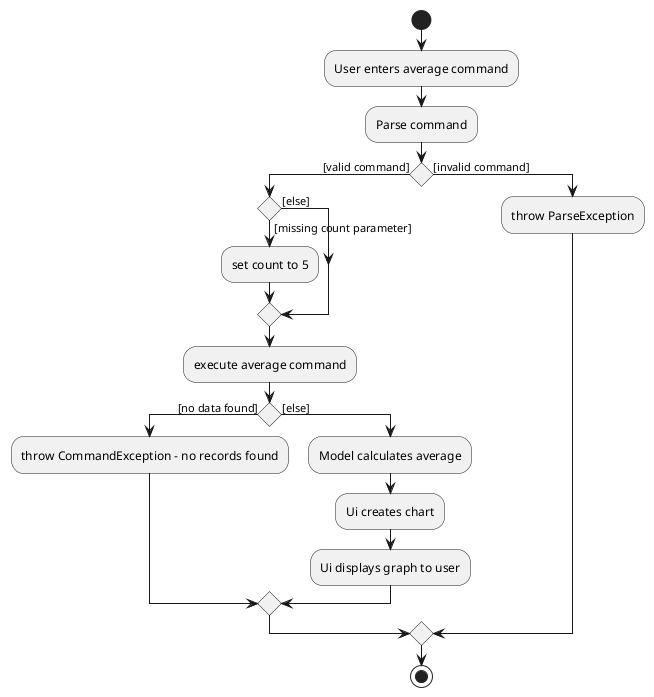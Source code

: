 @startuml
start
:User enters average command;

:Parse command;

if () then ([valid command])
if () then ([missing count parameter])
    :set count to 5;
else ([else])
endif
    :execute average command;
if () then ([no data found])
    :throw CommandException - no records found;
else ([else])
    :Model calculates average;
    :Ui creates chart;
    :Ui displays graph to user;
endif
else ([invalid command])
    :throw ParseException;
endif

stop
@enduml
